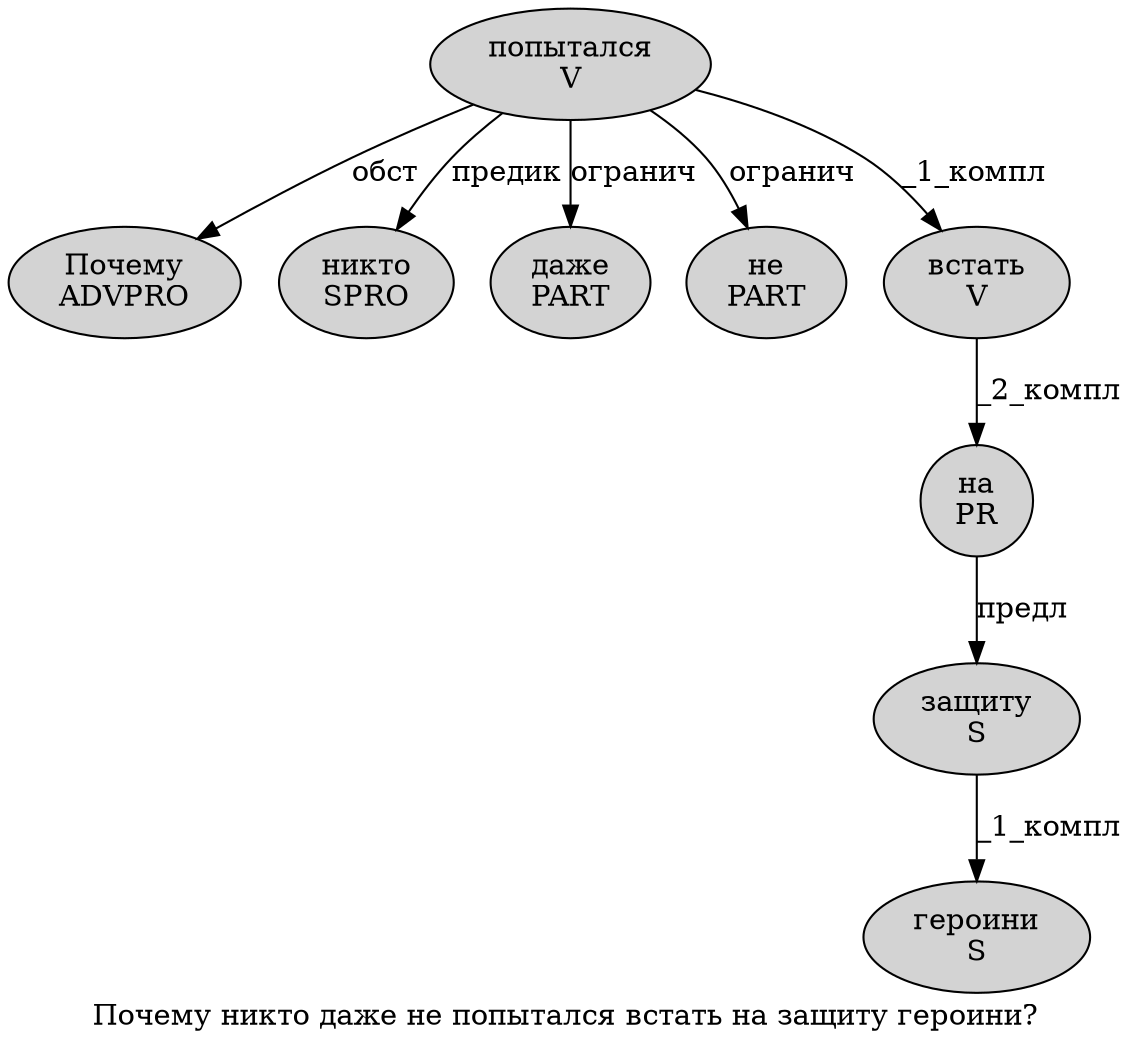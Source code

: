 digraph SENTENCE_33 {
	graph [label="Почему никто даже не попытался встать на защиту героини?"]
	node [style=filled]
		0 [label="Почему
ADVPRO" color="" fillcolor=lightgray penwidth=1 shape=ellipse]
		1 [label="никто
SPRO" color="" fillcolor=lightgray penwidth=1 shape=ellipse]
		2 [label="даже
PART" color="" fillcolor=lightgray penwidth=1 shape=ellipse]
		3 [label="не
PART" color="" fillcolor=lightgray penwidth=1 shape=ellipse]
		4 [label="попытался
V" color="" fillcolor=lightgray penwidth=1 shape=ellipse]
		5 [label="встать
V" color="" fillcolor=lightgray penwidth=1 shape=ellipse]
		6 [label="на
PR" color="" fillcolor=lightgray penwidth=1 shape=ellipse]
		7 [label="защиту
S" color="" fillcolor=lightgray penwidth=1 shape=ellipse]
		8 [label="героини
S" color="" fillcolor=lightgray penwidth=1 shape=ellipse]
			5 -> 6 [label="_2_компл"]
			7 -> 8 [label="_1_компл"]
			4 -> 0 [label="обст"]
			4 -> 1 [label="предик"]
			4 -> 2 [label="огранич"]
			4 -> 3 [label="огранич"]
			4 -> 5 [label="_1_компл"]
			6 -> 7 [label="предл"]
}